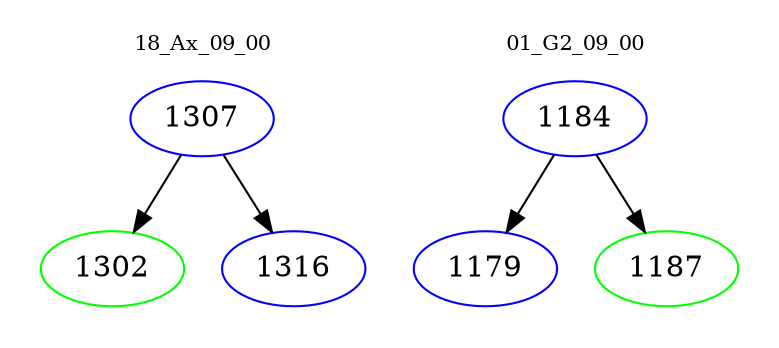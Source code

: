 digraph{
subgraph cluster_0 {
color = white
label = "18_Ax_09_00";
fontsize=10;
T0_1307 [label="1307", color="blue"]
T0_1307 -> T0_1302 [color="black"]
T0_1302 [label="1302", color="green"]
T0_1307 -> T0_1316 [color="black"]
T0_1316 [label="1316", color="blue"]
}
subgraph cluster_1 {
color = white
label = "01_G2_09_00";
fontsize=10;
T1_1184 [label="1184", color="blue"]
T1_1184 -> T1_1179 [color="black"]
T1_1179 [label="1179", color="blue"]
T1_1184 -> T1_1187 [color="black"]
T1_1187 [label="1187", color="green"]
}
}
